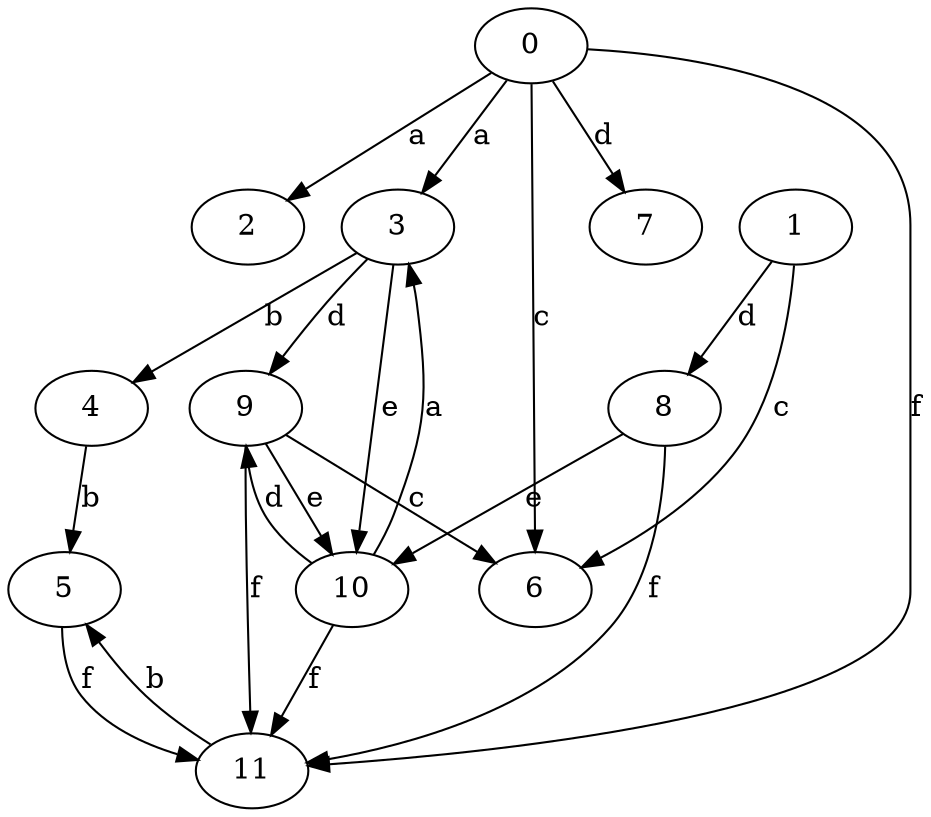 strict digraph  {
2;
3;
4;
5;
6;
7;
8;
0;
1;
9;
10;
11;
3 -> 4  [label=b];
3 -> 9  [label=d];
3 -> 10  [label=e];
4 -> 5  [label=b];
5 -> 11  [label=f];
8 -> 10  [label=e];
8 -> 11  [label=f];
0 -> 2  [label=a];
0 -> 3  [label=a];
0 -> 6  [label=c];
0 -> 7  [label=d];
0 -> 11  [label=f];
1 -> 6  [label=c];
1 -> 8  [label=d];
9 -> 6  [label=c];
9 -> 10  [label=e];
9 -> 11  [label=f];
10 -> 3  [label=a];
10 -> 9  [label=d];
10 -> 11  [label=f];
11 -> 5  [label=b];
}
